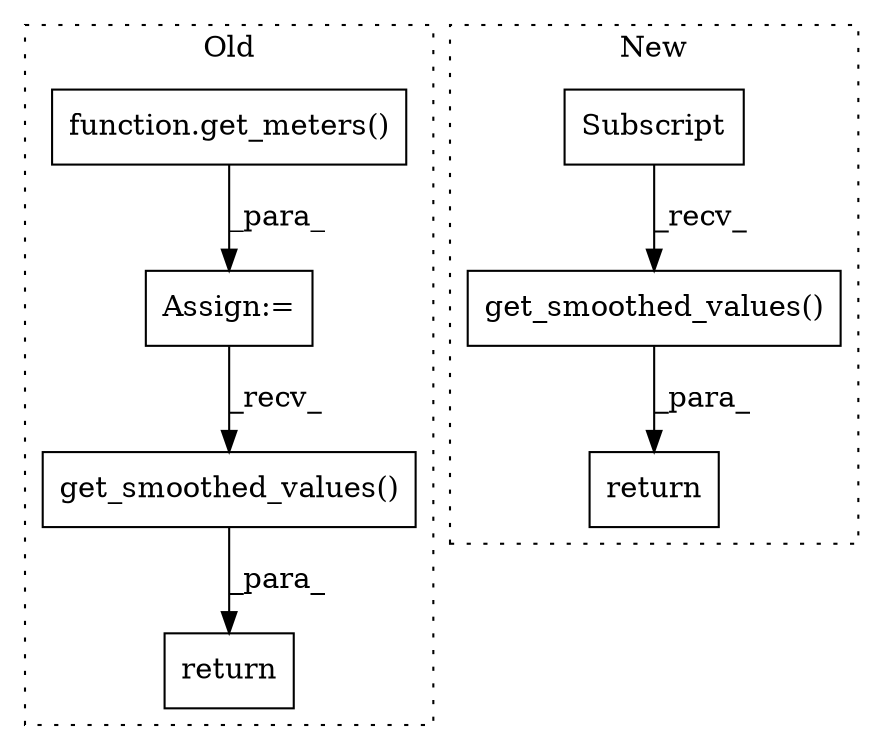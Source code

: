 digraph G {
subgraph cluster0 {
1 [label="function.get_meters()" a="75" s="6732,6747" l="11,1" shape="box"];
3 [label="Assign:=" a="68" s="6729" l="3" shape="box"];
4 [label="return" a="93" s="6753" l="7" shape="box"];
5 [label="get_smoothed_values()" a="75" s="6760" l="28" shape="box"];
label = "Old";
style="dotted";
}
subgraph cluster1 {
2 [label="Subscript" a="63" s="7199,0" l="18,0" shape="box"];
6 [label="get_smoothed_values()" a="75" s="7199" l="40" shape="box"];
7 [label="return" a="93" s="7192" l="7" shape="box"];
label = "New";
style="dotted";
}
1 -> 3 [label="_para_"];
2 -> 6 [label="_recv_"];
3 -> 5 [label="_recv_"];
5 -> 4 [label="_para_"];
6 -> 7 [label="_para_"];
}